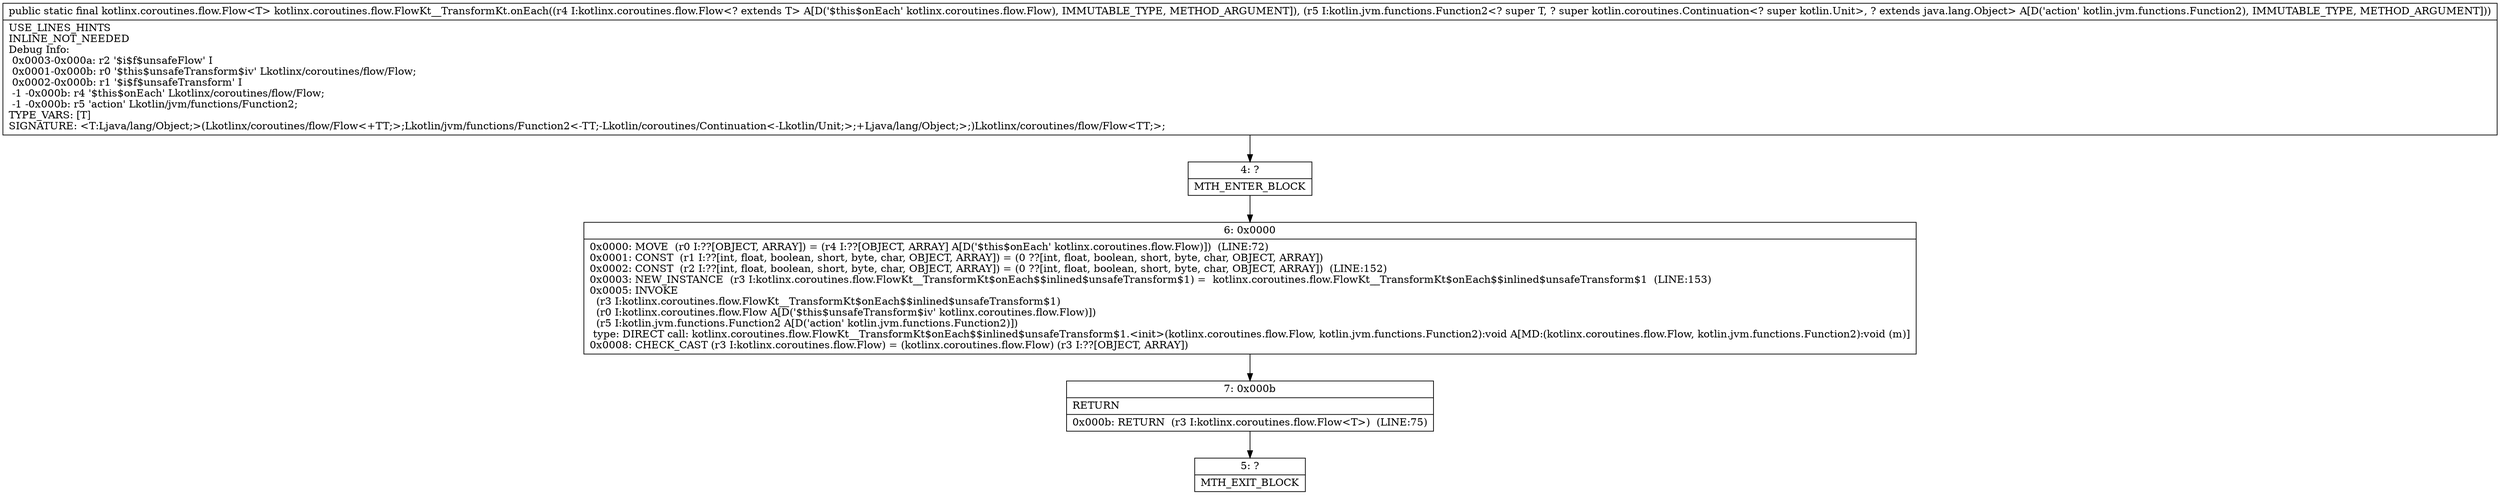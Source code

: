 digraph "CFG forkotlinx.coroutines.flow.FlowKt__TransformKt.onEach(Lkotlinx\/coroutines\/flow\/Flow;Lkotlin\/jvm\/functions\/Function2;)Lkotlinx\/coroutines\/flow\/Flow;" {
Node_4 [shape=record,label="{4\:\ ?|MTH_ENTER_BLOCK\l}"];
Node_6 [shape=record,label="{6\:\ 0x0000|0x0000: MOVE  (r0 I:??[OBJECT, ARRAY]) = (r4 I:??[OBJECT, ARRAY] A[D('$this$onEach' kotlinx.coroutines.flow.Flow)])  (LINE:72)\l0x0001: CONST  (r1 I:??[int, float, boolean, short, byte, char, OBJECT, ARRAY]) = (0 ??[int, float, boolean, short, byte, char, OBJECT, ARRAY]) \l0x0002: CONST  (r2 I:??[int, float, boolean, short, byte, char, OBJECT, ARRAY]) = (0 ??[int, float, boolean, short, byte, char, OBJECT, ARRAY])  (LINE:152)\l0x0003: NEW_INSTANCE  (r3 I:kotlinx.coroutines.flow.FlowKt__TransformKt$onEach$$inlined$unsafeTransform$1) =  kotlinx.coroutines.flow.FlowKt__TransformKt$onEach$$inlined$unsafeTransform$1  (LINE:153)\l0x0005: INVOKE  \l  (r3 I:kotlinx.coroutines.flow.FlowKt__TransformKt$onEach$$inlined$unsafeTransform$1)\l  (r0 I:kotlinx.coroutines.flow.Flow A[D('$this$unsafeTransform$iv' kotlinx.coroutines.flow.Flow)])\l  (r5 I:kotlin.jvm.functions.Function2 A[D('action' kotlin.jvm.functions.Function2)])\l type: DIRECT call: kotlinx.coroutines.flow.FlowKt__TransformKt$onEach$$inlined$unsafeTransform$1.\<init\>(kotlinx.coroutines.flow.Flow, kotlin.jvm.functions.Function2):void A[MD:(kotlinx.coroutines.flow.Flow, kotlin.jvm.functions.Function2):void (m)]\l0x0008: CHECK_CAST (r3 I:kotlinx.coroutines.flow.Flow) = (kotlinx.coroutines.flow.Flow) (r3 I:??[OBJECT, ARRAY]) \l}"];
Node_7 [shape=record,label="{7\:\ 0x000b|RETURN\l|0x000b: RETURN  (r3 I:kotlinx.coroutines.flow.Flow\<T\>)  (LINE:75)\l}"];
Node_5 [shape=record,label="{5\:\ ?|MTH_EXIT_BLOCK\l}"];
MethodNode[shape=record,label="{public static final kotlinx.coroutines.flow.Flow\<T\> kotlinx.coroutines.flow.FlowKt__TransformKt.onEach((r4 I:kotlinx.coroutines.flow.Flow\<? extends T\> A[D('$this$onEach' kotlinx.coroutines.flow.Flow), IMMUTABLE_TYPE, METHOD_ARGUMENT]), (r5 I:kotlin.jvm.functions.Function2\<? super T, ? super kotlin.coroutines.Continuation\<? super kotlin.Unit\>, ? extends java.lang.Object\> A[D('action' kotlin.jvm.functions.Function2), IMMUTABLE_TYPE, METHOD_ARGUMENT]))  | USE_LINES_HINTS\lINLINE_NOT_NEEDED\lDebug Info:\l  0x0003\-0x000a: r2 '$i$f$unsafeFlow' I\l  0x0001\-0x000b: r0 '$this$unsafeTransform$iv' Lkotlinx\/coroutines\/flow\/Flow;\l  0x0002\-0x000b: r1 '$i$f$unsafeTransform' I\l  \-1 \-0x000b: r4 '$this$onEach' Lkotlinx\/coroutines\/flow\/Flow;\l  \-1 \-0x000b: r5 'action' Lkotlin\/jvm\/functions\/Function2;\lTYPE_VARS: [T]\lSIGNATURE: \<T:Ljava\/lang\/Object;\>(Lkotlinx\/coroutines\/flow\/Flow\<+TT;\>;Lkotlin\/jvm\/functions\/Function2\<\-TT;\-Lkotlin\/coroutines\/Continuation\<\-Lkotlin\/Unit;\>;+Ljava\/lang\/Object;\>;)Lkotlinx\/coroutines\/flow\/Flow\<TT;\>;\l}"];
MethodNode -> Node_4;Node_4 -> Node_6;
Node_6 -> Node_7;
Node_7 -> Node_5;
}

